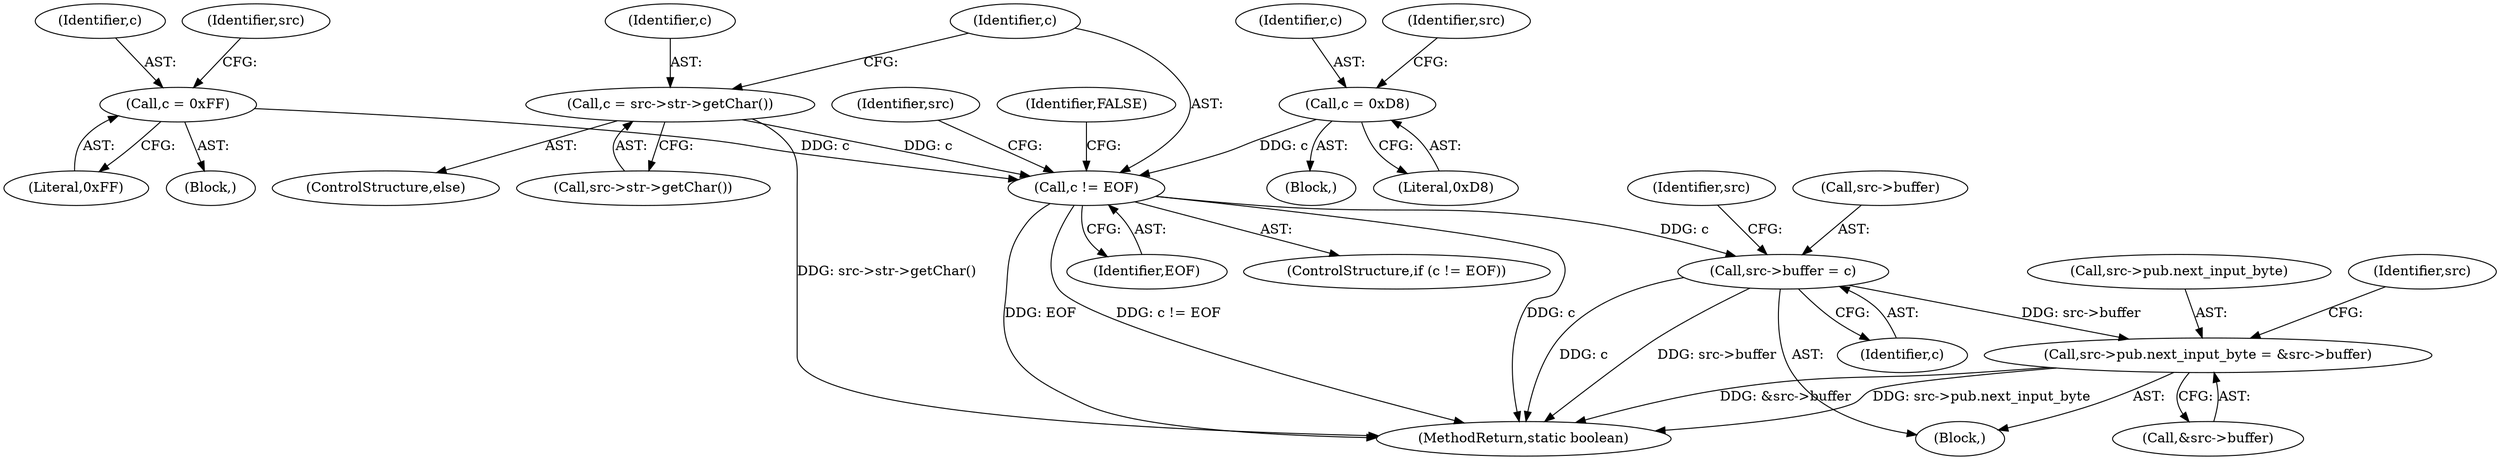 digraph "0_poppler_fc071d800cb4329a3ccf898d7bf16b4db7323ad8_2@pointer" {
"1000165" [label="(Call,src->pub.next_input_byte = &src->buffer)"];
"1000160" [label="(Call,src->buffer = c)"];
"1000156" [label="(Call,c != EOF)"];
"1000125" [label="(Call,c = 0xFF)"];
"1000152" [label="(Call,c = src->str->getChar())"];
"1000144" [label="(Call,c = 0xD8)"];
"1000168" [label="(Identifier,src)"];
"1000154" [label="(Call,src->str->getChar())"];
"1000149" [label="(Identifier,src)"];
"1000155" [label="(ControlStructure,if (c != EOF))"];
"1000171" [label="(Call,&src->buffer)"];
"1000166" [label="(Call,src->pub.next_input_byte)"];
"1000152" [label="(Call,c = src->str->getChar())"];
"1000159" [label="(Block,)"];
"1000162" [label="(Identifier,src)"];
"1000187" [label="(MethodReturn,static boolean)"];
"1000145" [label="(Identifier,c)"];
"1000178" [label="(Identifier,src)"];
"1000161" [label="(Call,src->buffer)"];
"1000151" [label="(ControlStructure,else)"];
"1000186" [label="(Identifier,FALSE)"];
"1000125" [label="(Call,c = 0xFF)"];
"1000144" [label="(Call,c = 0xD8)"];
"1000153" [label="(Identifier,c)"];
"1000143" [label="(Block,)"];
"1000160" [label="(Call,src->buffer = c)"];
"1000164" [label="(Identifier,c)"];
"1000127" [label="(Literal,0xFF)"];
"1000165" [label="(Call,src->pub.next_input_byte = &src->buffer)"];
"1000146" [label="(Literal,0xD8)"];
"1000156" [label="(Call,c != EOF)"];
"1000158" [label="(Identifier,EOF)"];
"1000130" [label="(Identifier,src)"];
"1000124" [label="(Block,)"];
"1000126" [label="(Identifier,c)"];
"1000157" [label="(Identifier,c)"];
"1000165" -> "1000159"  [label="AST: "];
"1000165" -> "1000171"  [label="CFG: "];
"1000166" -> "1000165"  [label="AST: "];
"1000171" -> "1000165"  [label="AST: "];
"1000178" -> "1000165"  [label="CFG: "];
"1000165" -> "1000187"  [label="DDG: &src->buffer"];
"1000165" -> "1000187"  [label="DDG: src->pub.next_input_byte"];
"1000160" -> "1000165"  [label="DDG: src->buffer"];
"1000160" -> "1000159"  [label="AST: "];
"1000160" -> "1000164"  [label="CFG: "];
"1000161" -> "1000160"  [label="AST: "];
"1000164" -> "1000160"  [label="AST: "];
"1000168" -> "1000160"  [label="CFG: "];
"1000160" -> "1000187"  [label="DDG: c"];
"1000160" -> "1000187"  [label="DDG: src->buffer"];
"1000156" -> "1000160"  [label="DDG: c"];
"1000156" -> "1000155"  [label="AST: "];
"1000156" -> "1000158"  [label="CFG: "];
"1000157" -> "1000156"  [label="AST: "];
"1000158" -> "1000156"  [label="AST: "];
"1000162" -> "1000156"  [label="CFG: "];
"1000186" -> "1000156"  [label="CFG: "];
"1000156" -> "1000187"  [label="DDG: c"];
"1000156" -> "1000187"  [label="DDG: EOF"];
"1000156" -> "1000187"  [label="DDG: c != EOF"];
"1000125" -> "1000156"  [label="DDG: c"];
"1000152" -> "1000156"  [label="DDG: c"];
"1000144" -> "1000156"  [label="DDG: c"];
"1000125" -> "1000124"  [label="AST: "];
"1000125" -> "1000127"  [label="CFG: "];
"1000126" -> "1000125"  [label="AST: "];
"1000127" -> "1000125"  [label="AST: "];
"1000130" -> "1000125"  [label="CFG: "];
"1000152" -> "1000151"  [label="AST: "];
"1000152" -> "1000154"  [label="CFG: "];
"1000153" -> "1000152"  [label="AST: "];
"1000154" -> "1000152"  [label="AST: "];
"1000157" -> "1000152"  [label="CFG: "];
"1000152" -> "1000187"  [label="DDG: src->str->getChar()"];
"1000144" -> "1000143"  [label="AST: "];
"1000144" -> "1000146"  [label="CFG: "];
"1000145" -> "1000144"  [label="AST: "];
"1000146" -> "1000144"  [label="AST: "];
"1000149" -> "1000144"  [label="CFG: "];
}
